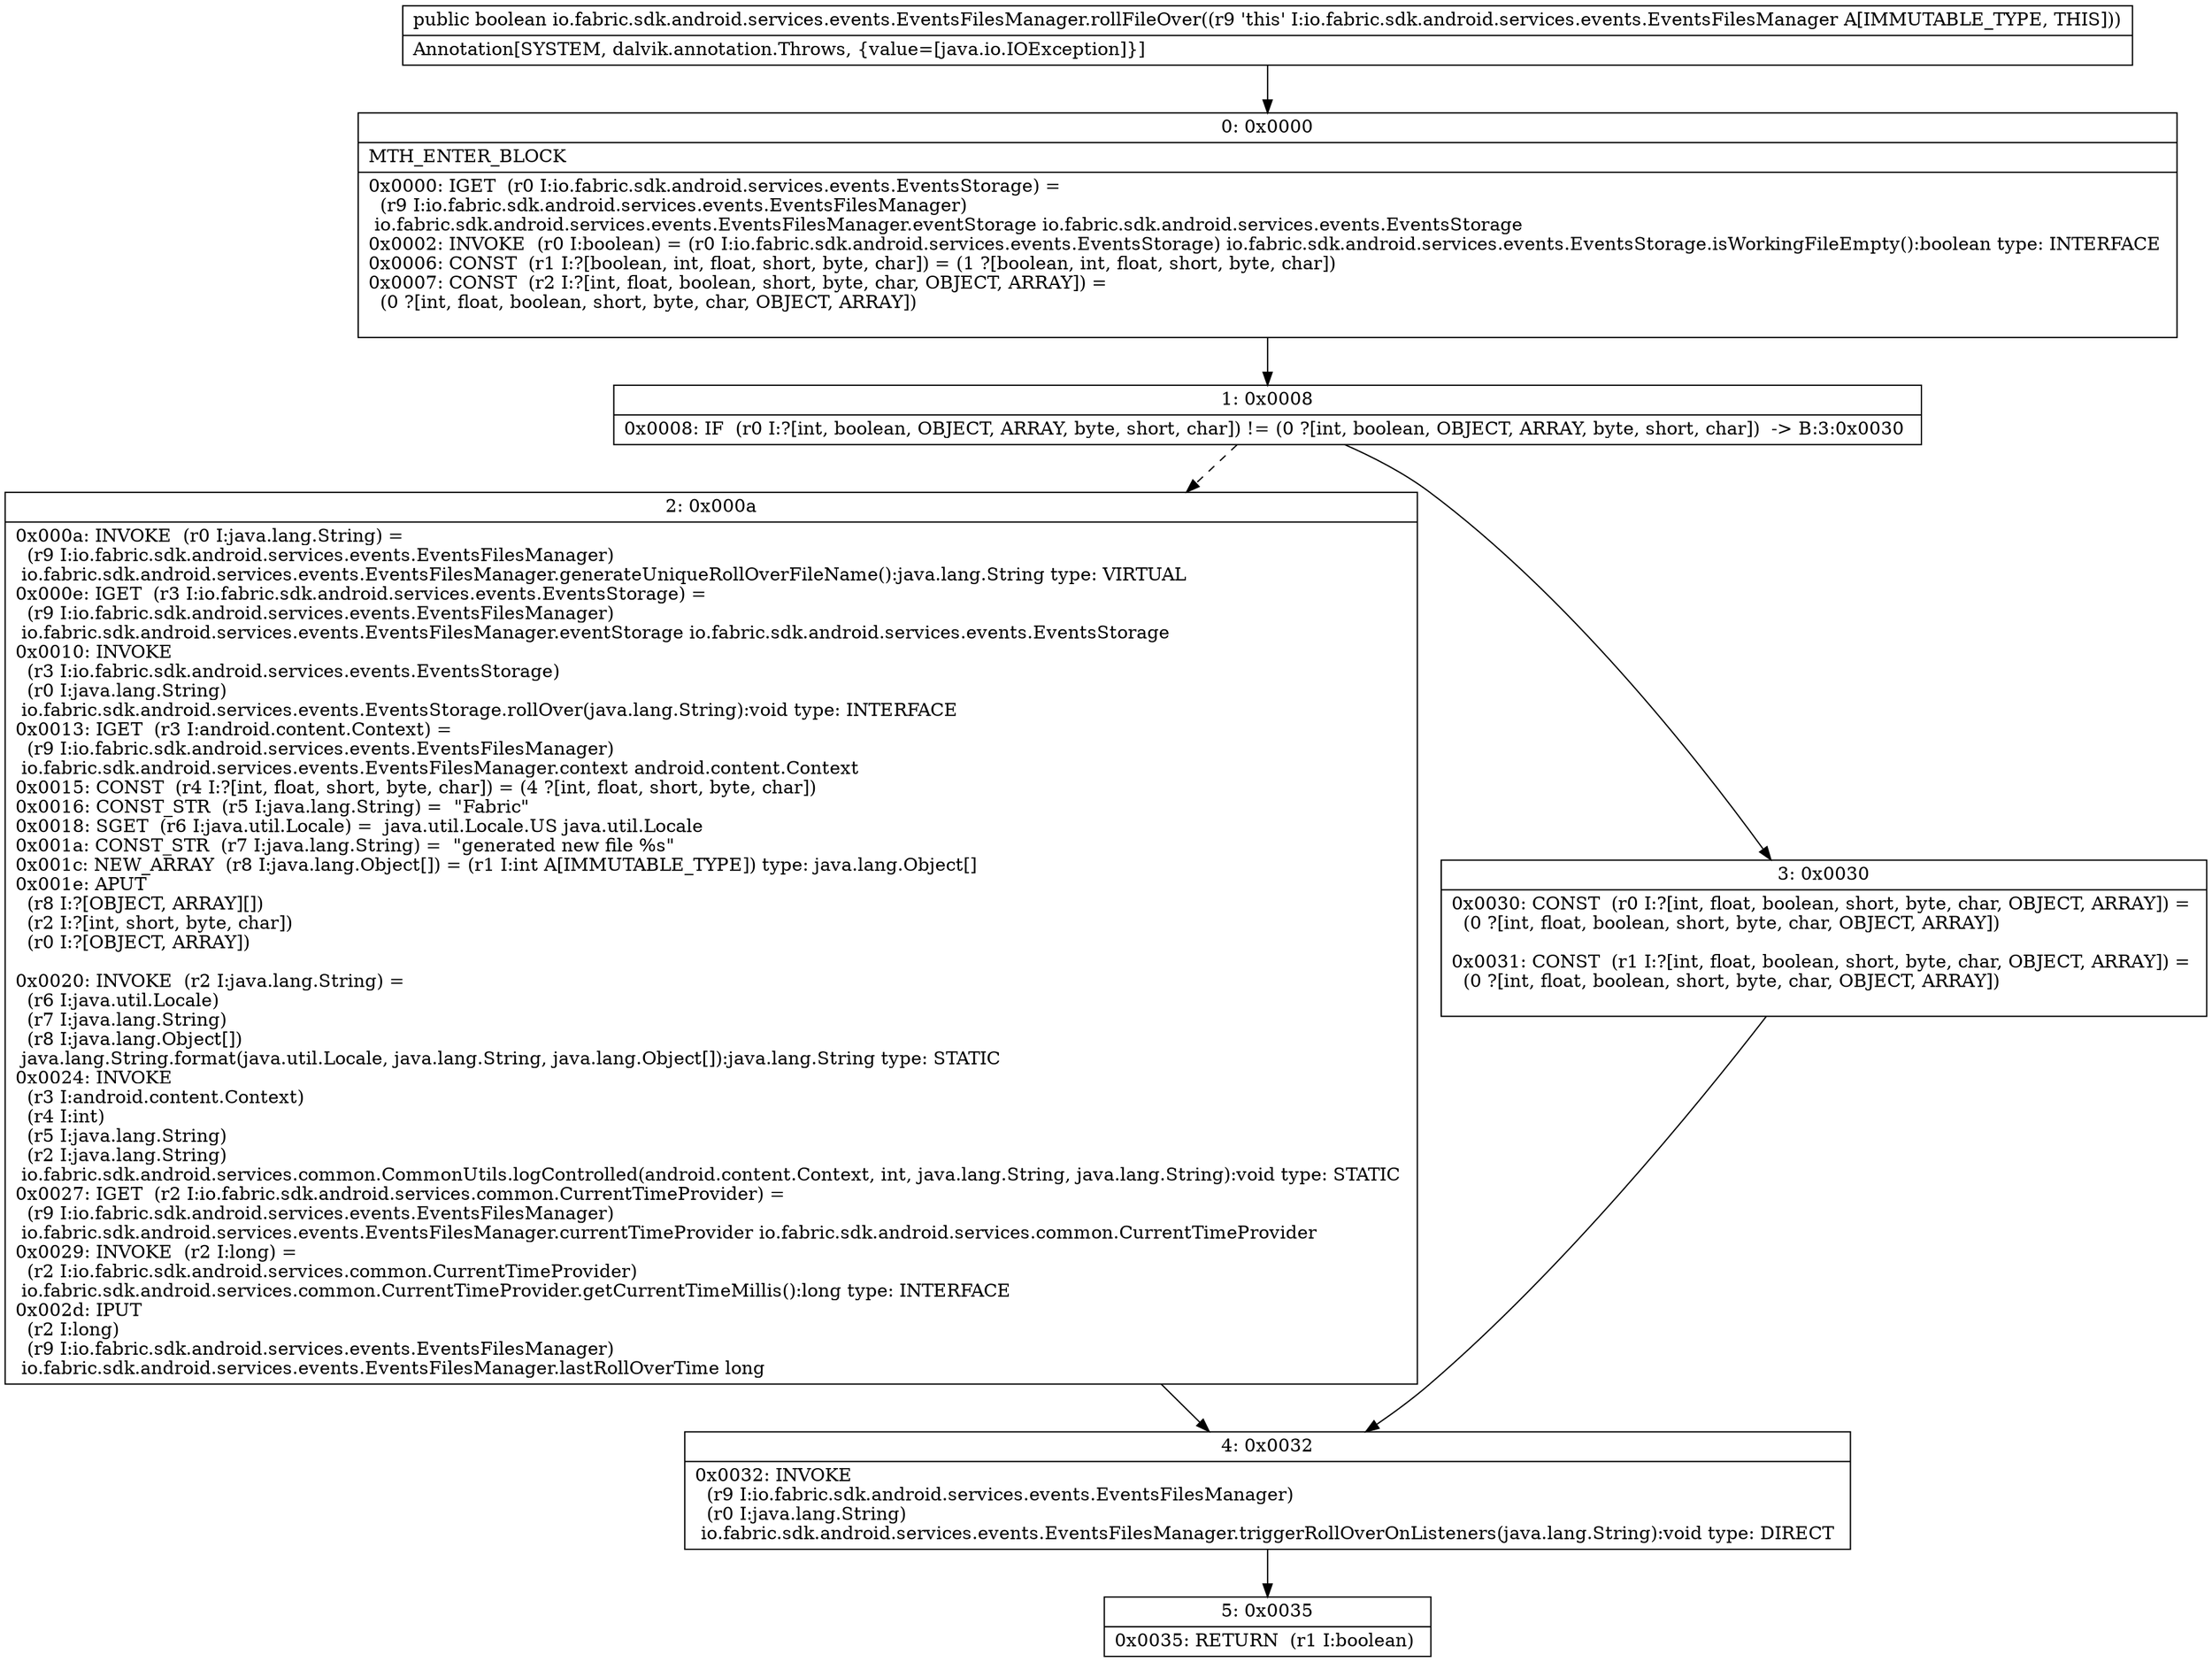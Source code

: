 digraph "CFG forio.fabric.sdk.android.services.events.EventsFilesManager.rollFileOver()Z" {
Node_0 [shape=record,label="{0\:\ 0x0000|MTH_ENTER_BLOCK\l|0x0000: IGET  (r0 I:io.fabric.sdk.android.services.events.EventsStorage) = \l  (r9 I:io.fabric.sdk.android.services.events.EventsFilesManager)\l io.fabric.sdk.android.services.events.EventsFilesManager.eventStorage io.fabric.sdk.android.services.events.EventsStorage \l0x0002: INVOKE  (r0 I:boolean) = (r0 I:io.fabric.sdk.android.services.events.EventsStorage) io.fabric.sdk.android.services.events.EventsStorage.isWorkingFileEmpty():boolean type: INTERFACE \l0x0006: CONST  (r1 I:?[boolean, int, float, short, byte, char]) = (1 ?[boolean, int, float, short, byte, char]) \l0x0007: CONST  (r2 I:?[int, float, boolean, short, byte, char, OBJECT, ARRAY]) = \l  (0 ?[int, float, boolean, short, byte, char, OBJECT, ARRAY])\l \l}"];
Node_1 [shape=record,label="{1\:\ 0x0008|0x0008: IF  (r0 I:?[int, boolean, OBJECT, ARRAY, byte, short, char]) != (0 ?[int, boolean, OBJECT, ARRAY, byte, short, char])  \-\> B:3:0x0030 \l}"];
Node_2 [shape=record,label="{2\:\ 0x000a|0x000a: INVOKE  (r0 I:java.lang.String) = \l  (r9 I:io.fabric.sdk.android.services.events.EventsFilesManager)\l io.fabric.sdk.android.services.events.EventsFilesManager.generateUniqueRollOverFileName():java.lang.String type: VIRTUAL \l0x000e: IGET  (r3 I:io.fabric.sdk.android.services.events.EventsStorage) = \l  (r9 I:io.fabric.sdk.android.services.events.EventsFilesManager)\l io.fabric.sdk.android.services.events.EventsFilesManager.eventStorage io.fabric.sdk.android.services.events.EventsStorage \l0x0010: INVOKE  \l  (r3 I:io.fabric.sdk.android.services.events.EventsStorage)\l  (r0 I:java.lang.String)\l io.fabric.sdk.android.services.events.EventsStorage.rollOver(java.lang.String):void type: INTERFACE \l0x0013: IGET  (r3 I:android.content.Context) = \l  (r9 I:io.fabric.sdk.android.services.events.EventsFilesManager)\l io.fabric.sdk.android.services.events.EventsFilesManager.context android.content.Context \l0x0015: CONST  (r4 I:?[int, float, short, byte, char]) = (4 ?[int, float, short, byte, char]) \l0x0016: CONST_STR  (r5 I:java.lang.String) =  \"Fabric\" \l0x0018: SGET  (r6 I:java.util.Locale) =  java.util.Locale.US java.util.Locale \l0x001a: CONST_STR  (r7 I:java.lang.String) =  \"generated new file %s\" \l0x001c: NEW_ARRAY  (r8 I:java.lang.Object[]) = (r1 I:int A[IMMUTABLE_TYPE]) type: java.lang.Object[] \l0x001e: APUT  \l  (r8 I:?[OBJECT, ARRAY][])\l  (r2 I:?[int, short, byte, char])\l  (r0 I:?[OBJECT, ARRAY])\l \l0x0020: INVOKE  (r2 I:java.lang.String) = \l  (r6 I:java.util.Locale)\l  (r7 I:java.lang.String)\l  (r8 I:java.lang.Object[])\l java.lang.String.format(java.util.Locale, java.lang.String, java.lang.Object[]):java.lang.String type: STATIC \l0x0024: INVOKE  \l  (r3 I:android.content.Context)\l  (r4 I:int)\l  (r5 I:java.lang.String)\l  (r2 I:java.lang.String)\l io.fabric.sdk.android.services.common.CommonUtils.logControlled(android.content.Context, int, java.lang.String, java.lang.String):void type: STATIC \l0x0027: IGET  (r2 I:io.fabric.sdk.android.services.common.CurrentTimeProvider) = \l  (r9 I:io.fabric.sdk.android.services.events.EventsFilesManager)\l io.fabric.sdk.android.services.events.EventsFilesManager.currentTimeProvider io.fabric.sdk.android.services.common.CurrentTimeProvider \l0x0029: INVOKE  (r2 I:long) = \l  (r2 I:io.fabric.sdk.android.services.common.CurrentTimeProvider)\l io.fabric.sdk.android.services.common.CurrentTimeProvider.getCurrentTimeMillis():long type: INTERFACE \l0x002d: IPUT  \l  (r2 I:long)\l  (r9 I:io.fabric.sdk.android.services.events.EventsFilesManager)\l io.fabric.sdk.android.services.events.EventsFilesManager.lastRollOverTime long \l}"];
Node_3 [shape=record,label="{3\:\ 0x0030|0x0030: CONST  (r0 I:?[int, float, boolean, short, byte, char, OBJECT, ARRAY]) = \l  (0 ?[int, float, boolean, short, byte, char, OBJECT, ARRAY])\l \l0x0031: CONST  (r1 I:?[int, float, boolean, short, byte, char, OBJECT, ARRAY]) = \l  (0 ?[int, float, boolean, short, byte, char, OBJECT, ARRAY])\l \l}"];
Node_4 [shape=record,label="{4\:\ 0x0032|0x0032: INVOKE  \l  (r9 I:io.fabric.sdk.android.services.events.EventsFilesManager)\l  (r0 I:java.lang.String)\l io.fabric.sdk.android.services.events.EventsFilesManager.triggerRollOverOnListeners(java.lang.String):void type: DIRECT \l}"];
Node_5 [shape=record,label="{5\:\ 0x0035|0x0035: RETURN  (r1 I:boolean) \l}"];
MethodNode[shape=record,label="{public boolean io.fabric.sdk.android.services.events.EventsFilesManager.rollFileOver((r9 'this' I:io.fabric.sdk.android.services.events.EventsFilesManager A[IMMUTABLE_TYPE, THIS]))  | Annotation[SYSTEM, dalvik.annotation.Throws, \{value=[java.io.IOException]\}]\l}"];
MethodNode -> Node_0;
Node_0 -> Node_1;
Node_1 -> Node_2[style=dashed];
Node_1 -> Node_3;
Node_2 -> Node_4;
Node_3 -> Node_4;
Node_4 -> Node_5;
}


